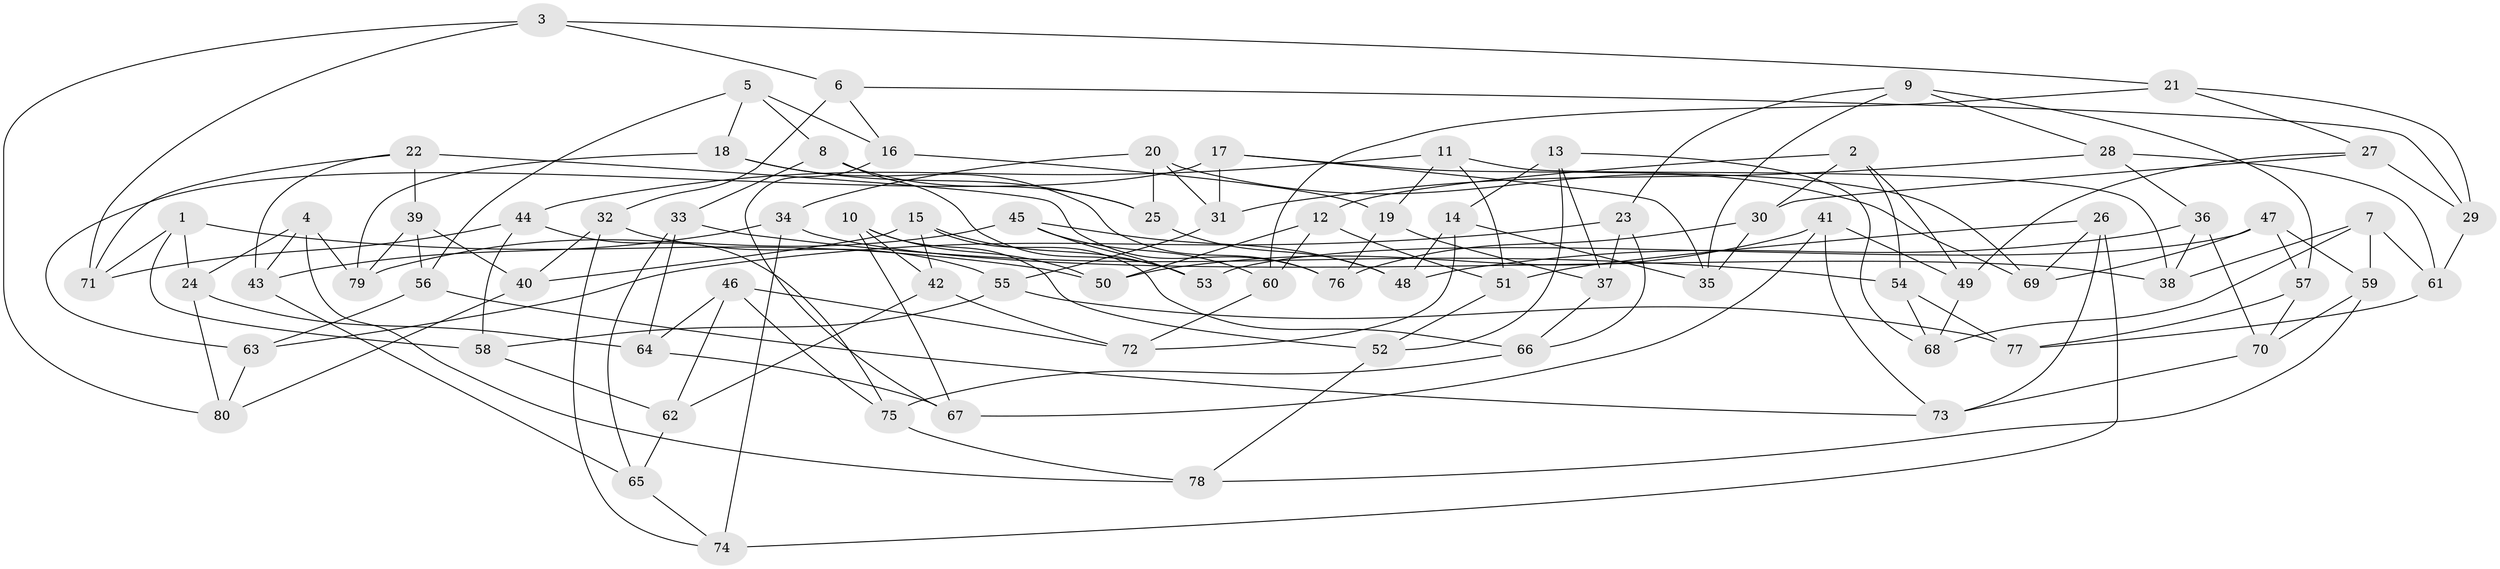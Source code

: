 // coarse degree distribution, {6: 0.5416666666666666, 5: 0.125, 4: 0.3333333333333333}
// Generated by graph-tools (version 1.1) at 2025/42/03/06/25 10:42:23]
// undirected, 80 vertices, 160 edges
graph export_dot {
graph [start="1"]
  node [color=gray90,style=filled];
  1;
  2;
  3;
  4;
  5;
  6;
  7;
  8;
  9;
  10;
  11;
  12;
  13;
  14;
  15;
  16;
  17;
  18;
  19;
  20;
  21;
  22;
  23;
  24;
  25;
  26;
  27;
  28;
  29;
  30;
  31;
  32;
  33;
  34;
  35;
  36;
  37;
  38;
  39;
  40;
  41;
  42;
  43;
  44;
  45;
  46;
  47;
  48;
  49;
  50;
  51;
  52;
  53;
  54;
  55;
  56;
  57;
  58;
  59;
  60;
  61;
  62;
  63;
  64;
  65;
  66;
  67;
  68;
  69;
  70;
  71;
  72;
  73;
  74;
  75;
  76;
  77;
  78;
  79;
  80;
  1 -- 50;
  1 -- 71;
  1 -- 58;
  1 -- 24;
  2 -- 12;
  2 -- 54;
  2 -- 49;
  2 -- 30;
  3 -- 80;
  3 -- 71;
  3 -- 6;
  3 -- 21;
  4 -- 79;
  4 -- 78;
  4 -- 43;
  4 -- 24;
  5 -- 16;
  5 -- 8;
  5 -- 18;
  5 -- 56;
  6 -- 32;
  6 -- 29;
  6 -- 16;
  7 -- 59;
  7 -- 68;
  7 -- 61;
  7 -- 38;
  8 -- 25;
  8 -- 53;
  8 -- 33;
  9 -- 28;
  9 -- 57;
  9 -- 35;
  9 -- 23;
  10 -- 42;
  10 -- 67;
  10 -- 50;
  10 -- 52;
  11 -- 44;
  11 -- 51;
  11 -- 38;
  11 -- 19;
  12 -- 51;
  12 -- 60;
  12 -- 50;
  13 -- 37;
  13 -- 52;
  13 -- 14;
  13 -- 68;
  14 -- 48;
  14 -- 35;
  14 -- 72;
  15 -- 40;
  15 -- 42;
  15 -- 66;
  15 -- 53;
  16 -- 67;
  16 -- 19;
  17 -- 35;
  17 -- 69;
  17 -- 63;
  17 -- 31;
  18 -- 25;
  18 -- 79;
  18 -- 76;
  19 -- 76;
  19 -- 37;
  20 -- 69;
  20 -- 34;
  20 -- 31;
  20 -- 25;
  21 -- 60;
  21 -- 27;
  21 -- 29;
  22 -- 71;
  22 -- 76;
  22 -- 43;
  22 -- 39;
  23 -- 37;
  23 -- 63;
  23 -- 66;
  24 -- 64;
  24 -- 80;
  25 -- 48;
  26 -- 73;
  26 -- 74;
  26 -- 51;
  26 -- 69;
  27 -- 29;
  27 -- 49;
  27 -- 30;
  28 -- 61;
  28 -- 36;
  28 -- 31;
  29 -- 61;
  30 -- 35;
  30 -- 76;
  31 -- 55;
  32 -- 40;
  32 -- 55;
  32 -- 74;
  33 -- 54;
  33 -- 65;
  33 -- 64;
  34 -- 43;
  34 -- 74;
  34 -- 38;
  36 -- 38;
  36 -- 48;
  36 -- 70;
  37 -- 66;
  39 -- 79;
  39 -- 56;
  39 -- 40;
  40 -- 80;
  41 -- 73;
  41 -- 49;
  41 -- 67;
  41 -- 50;
  42 -- 62;
  42 -- 72;
  43 -- 65;
  44 -- 71;
  44 -- 75;
  44 -- 58;
  45 -- 48;
  45 -- 53;
  45 -- 60;
  45 -- 79;
  46 -- 75;
  46 -- 72;
  46 -- 64;
  46 -- 62;
  47 -- 59;
  47 -- 69;
  47 -- 57;
  47 -- 53;
  49 -- 68;
  51 -- 52;
  52 -- 78;
  54 -- 77;
  54 -- 68;
  55 -- 77;
  55 -- 58;
  56 -- 73;
  56 -- 63;
  57 -- 70;
  57 -- 77;
  58 -- 62;
  59 -- 78;
  59 -- 70;
  60 -- 72;
  61 -- 77;
  62 -- 65;
  63 -- 80;
  64 -- 67;
  65 -- 74;
  66 -- 75;
  70 -- 73;
  75 -- 78;
}
